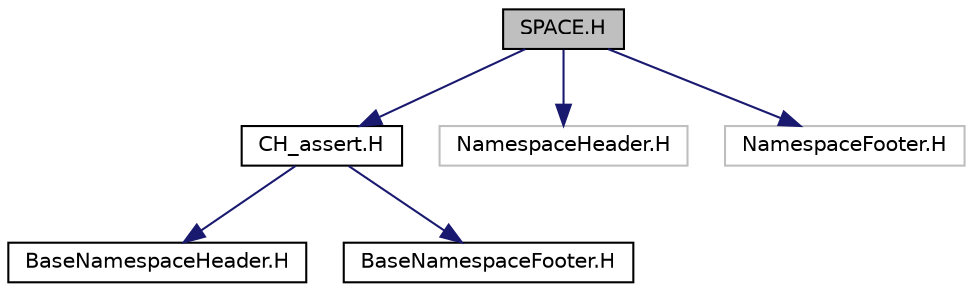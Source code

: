 digraph "SPACE.H"
{
  edge [fontname="Helvetica",fontsize="10",labelfontname="Helvetica",labelfontsize="10"];
  node [fontname="Helvetica",fontsize="10",shape=record];
  Node0 [label="SPACE.H",height=0.2,width=0.4,color="black", fillcolor="grey75", style="filled", fontcolor="black"];
  Node0 -> Node1 [color="midnightblue",fontsize="10",style="solid",fontname="Helvetica"];
  Node1 [label="CH_assert.H",height=0.2,width=0.4,color="black", fillcolor="white", style="filled",URL="$CH__assert_8H.html"];
  Node1 -> Node2 [color="midnightblue",fontsize="10",style="solid",fontname="Helvetica"];
  Node2 [label="BaseNamespaceHeader.H",height=0.2,width=0.4,color="black", fillcolor="white", style="filled",URL="$BaseNamespaceHeader_8H.html"];
  Node1 -> Node3 [color="midnightblue",fontsize="10",style="solid",fontname="Helvetica"];
  Node3 [label="BaseNamespaceFooter.H",height=0.2,width=0.4,color="black", fillcolor="white", style="filled",URL="$BaseNamespaceFooter_8H.html"];
  Node0 -> Node4 [color="midnightblue",fontsize="10",style="solid",fontname="Helvetica"];
  Node4 [label="NamespaceHeader.H",height=0.2,width=0.4,color="grey75", fillcolor="white", style="filled"];
  Node0 -> Node5 [color="midnightblue",fontsize="10",style="solid",fontname="Helvetica"];
  Node5 [label="NamespaceFooter.H",height=0.2,width=0.4,color="grey75", fillcolor="white", style="filled"];
}

